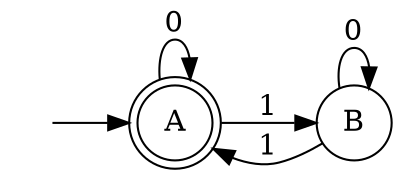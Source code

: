 digraph {
    rankdir = LR;
    null [label = " ",shape = none,height = 0,width = 0];
    {null rank = "min"};
    node [shape = doublecircle]; A;
    node [shape = circle];
    null -> A;
    A -> A [label = "0"];
    A -> B [label = "1"];
    B -> A [label = "1"];
    B -> B [label = "0"];
}
